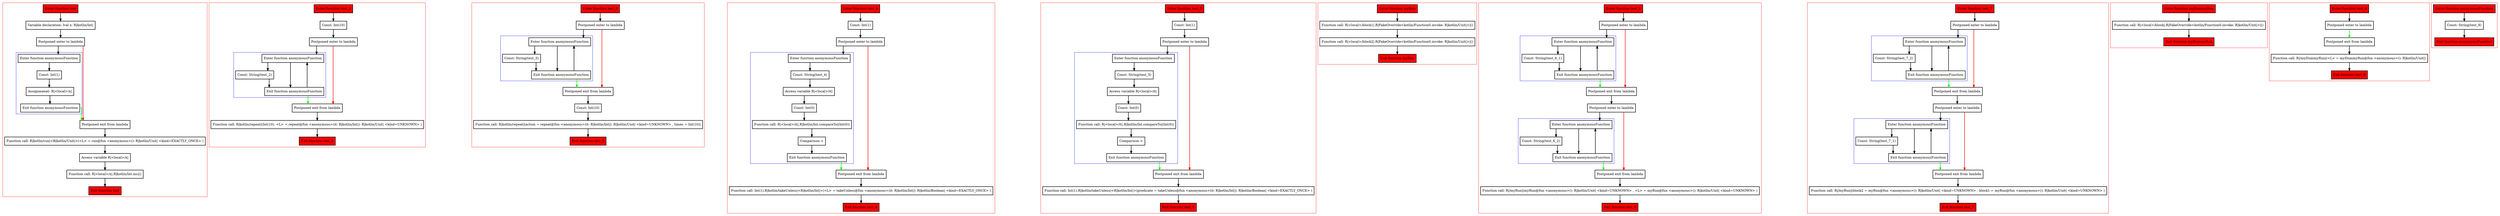 digraph callsInPlace_kt {
    graph [splines=ortho nodesep=3]
    node [shape=box penwidth=2]
    edge [penwidth=2]

    subgraph cluster_0 {
        color=red
        0 [label="Enter function test" style="filled" fillcolor=red];
        1 [label="Variable declaration: lval x: R|kotlin/Int|"];
        2 [label="Postponed enter to lambda"];
        subgraph cluster_1 {
            color=blue
            3 [label="Enter function anonymousFunction"];
            4 [label="Const: Int(1)"];
            5 [label="Assignmenet: R|<local>/x|"];
            6 [label="Exit function anonymousFunction"];
        }
        7 [label="Postponed exit from lambda"];
        8 [label="Function call: R|kotlin/run|<R|kotlin/Unit|>(<L> = run@fun <anonymous>(): R|kotlin/Unit| <kind=EXACTLY_ONCE> )"];
        9 [label="Access variable R|<local>/x|"];
        10 [label="Function call: R|<local>/x|.R|kotlin/Int.inc|()"];
        11 [label="Exit function test" style="filled" fillcolor=red];
    }

    0 -> {1};
    1 -> {2};
    2 -> {3};
    2 -> {7} [color=red];
    3 -> {4};
    4 -> {5};
    5 -> {6};
    6 -> {7} [color=green];
    7 -> {8};
    8 -> {9};
    9 -> {10};
    10 -> {11};

    subgraph cluster_2 {
        color=red
        12 [label="Enter function test_2" style="filled" fillcolor=red];
        13 [label="Const: Int(10)"];
        14 [label="Postponed enter to lambda"];
        subgraph cluster_3 {
            color=blue
            15 [label="Enter function anonymousFunction"];
            16 [label="Const: String(test_2)"];
            17 [label="Exit function anonymousFunction"];
        }
        18 [label="Postponed exit from lambda"];
        19 [label="Function call: R|kotlin/repeat|(Int(10), <L> = repeat@fun <anonymous>(it: R|kotlin/Int|): R|kotlin/Unit| <kind=UNKNOWN> )"];
        20 [label="Exit function test_2" style="filled" fillcolor=red];
    }

    12 -> {13};
    13 -> {14};
    14 -> {15};
    14 -> {18} [color=red];
    15 -> {17 16};
    16 -> {17};
    17 -> {15};
    17 -> {18} [color=green];
    18 -> {19};
    19 -> {20};

    subgraph cluster_4 {
        color=red
        21 [label="Enter function test_3" style="filled" fillcolor=red];
        22 [label="Postponed enter to lambda"];
        subgraph cluster_5 {
            color=blue
            23 [label="Enter function anonymousFunction"];
            24 [label="Const: String(test_3)"];
            25 [label="Exit function anonymousFunction"];
        }
        26 [label="Postponed exit from lambda"];
        27 [label="Const: Int(10)"];
        28 [label="Function call: R|kotlin/repeat|(action = repeat@fun <anonymous>(it: R|kotlin/Int|): R|kotlin/Unit| <kind=UNKNOWN> , times = Int(10))"];
        29 [label="Exit function test_3" style="filled" fillcolor=red];
    }

    21 -> {22};
    22 -> {23};
    22 -> {26} [color=red];
    23 -> {25 24};
    24 -> {25};
    25 -> {23};
    25 -> {26} [color=green];
    26 -> {27};
    27 -> {28};
    28 -> {29};

    subgraph cluster_6 {
        color=red
        30 [label="Enter function test_4" style="filled" fillcolor=red];
        31 [label="Const: Int(1)"];
        32 [label="Postponed enter to lambda"];
        subgraph cluster_7 {
            color=blue
            33 [label="Enter function anonymousFunction"];
            34 [label="Const: String(test_4)"];
            35 [label="Access variable R|<local>/it|"];
            36 [label="Const: Int(0)"];
            37 [label="Function call: R|<local>/it|.R|kotlin/Int.compareTo|(Int(0))"];
            38 [label="Comparison >"];
            39 [label="Exit function anonymousFunction"];
        }
        40 [label="Postponed exit from lambda"];
        41 [label="Function call: Int(1).R|kotlin/takeUnless|<R|kotlin/Int|>(<L> = takeUnless@fun <anonymous>(it: R|kotlin/Int|): R|kotlin/Boolean| <kind=EXACTLY_ONCE> )"];
        42 [label="Exit function test_4" style="filled" fillcolor=red];
    }

    30 -> {31};
    31 -> {32};
    32 -> {33};
    32 -> {40} [color=red];
    33 -> {34};
    34 -> {35};
    35 -> {36};
    36 -> {37};
    37 -> {38};
    38 -> {39};
    39 -> {40} [color=green];
    40 -> {41};
    41 -> {42};

    subgraph cluster_8 {
        color=red
        43 [label="Enter function test_5" style="filled" fillcolor=red];
        44 [label="Const: Int(1)"];
        45 [label="Postponed enter to lambda"];
        subgraph cluster_9 {
            color=blue
            46 [label="Enter function anonymousFunction"];
            47 [label="Const: String(test_5)"];
            48 [label="Access variable R|<local>/it|"];
            49 [label="Const: Int(0)"];
            50 [label="Function call: R|<local>/it|.R|kotlin/Int.compareTo|(Int(0))"];
            51 [label="Comparison >"];
            52 [label="Exit function anonymousFunction"];
        }
        53 [label="Postponed exit from lambda"];
        54 [label="Function call: Int(1).R|kotlin/takeUnless|<R|kotlin/Int|>(predicate = takeUnless@fun <anonymous>(it: R|kotlin/Int|): R|kotlin/Boolean| <kind=EXACTLY_ONCE> )"];
        55 [label="Exit function test_5" style="filled" fillcolor=red];
    }

    43 -> {44};
    44 -> {45};
    45 -> {46};
    45 -> {53} [color=red];
    46 -> {47};
    47 -> {48};
    48 -> {49};
    49 -> {50};
    50 -> {51};
    51 -> {52};
    52 -> {53} [color=green];
    53 -> {54};
    54 -> {55};

    subgraph cluster_10 {
        color=red
        56 [label="Enter function myRun" style="filled" fillcolor=red];
        57 [label="Function call: R|<local>/block1|.R|FakeOverride<kotlin/Function0.invoke: R|kotlin/Unit|>|()"];
        58 [label="Function call: R|<local>/block2|.R|FakeOverride<kotlin/Function0.invoke: R|kotlin/Unit|>|()"];
        59 [label="Exit function myRun" style="filled" fillcolor=red];
    }

    56 -> {57};
    57 -> {58};
    58 -> {59};

    subgraph cluster_11 {
        color=red
        60 [label="Enter function test_6" style="filled" fillcolor=red];
        61 [label="Postponed enter to lambda"];
        subgraph cluster_12 {
            color=blue
            62 [label="Enter function anonymousFunction"];
            63 [label="Const: String(test_6_1)"];
            64 [label="Exit function anonymousFunction"];
        }
        65 [label="Postponed exit from lambda"];
        66 [label="Postponed enter to lambda"];
        subgraph cluster_13 {
            color=blue
            67 [label="Enter function anonymousFunction"];
            68 [label="Const: String(test_6_2)"];
            69 [label="Exit function anonymousFunction"];
        }
        70 [label="Postponed exit from lambda"];
        71 [label="Function call: R|/myRun|(myRun@fun <anonymous>(): R|kotlin/Unit| <kind=UNKNOWN> , <L> = myRun@fun <anonymous>(): R|kotlin/Unit| <kind=UNKNOWN> )"];
        72 [label="Exit function test_6" style="filled" fillcolor=red];
    }

    60 -> {61};
    61 -> {62};
    61 -> {65} [color=red];
    62 -> {64 63};
    63 -> {64};
    64 -> {62};
    64 -> {65} [color=green];
    65 -> {66};
    66 -> {67};
    66 -> {70} [color=red];
    67 -> {69 68};
    68 -> {69};
    69 -> {67};
    69 -> {70} [color=green];
    70 -> {71};
    71 -> {72};

    subgraph cluster_14 {
        color=red
        73 [label="Enter function test_7" style="filled" fillcolor=red];
        74 [label="Postponed enter to lambda"];
        subgraph cluster_15 {
            color=blue
            75 [label="Enter function anonymousFunction"];
            76 [label="Const: String(test_7_2)"];
            77 [label="Exit function anonymousFunction"];
        }
        78 [label="Postponed exit from lambda"];
        79 [label="Postponed enter to lambda"];
        subgraph cluster_16 {
            color=blue
            80 [label="Enter function anonymousFunction"];
            81 [label="Const: String(test_7_1)"];
            82 [label="Exit function anonymousFunction"];
        }
        83 [label="Postponed exit from lambda"];
        84 [label="Function call: R|/myRun|(block2 = myRun@fun <anonymous>(): R|kotlin/Unit| <kind=UNKNOWN> , block1 = myRun@fun <anonymous>(): R|kotlin/Unit| <kind=UNKNOWN> )"];
        85 [label="Exit function test_7" style="filled" fillcolor=red];
    }

    73 -> {74};
    74 -> {75};
    74 -> {78} [color=red];
    75 -> {77 76};
    76 -> {77};
    77 -> {75};
    77 -> {78} [color=green];
    78 -> {79};
    79 -> {80};
    79 -> {83} [color=red];
    80 -> {82 81};
    81 -> {82};
    82 -> {80};
    82 -> {83} [color=green];
    83 -> {84};
    84 -> {85};

    subgraph cluster_17 {
        color=red
        86 [label="Enter function myDummyRun" style="filled" fillcolor=red];
        87 [label="Function call: R|<local>/block|.R|FakeOverride<kotlin/Function0.invoke: R|kotlin/Unit|>|()"];
        88 [label="Exit function myDummyRun" style="filled" fillcolor=red];
    }

    86 -> {87};
    87 -> {88};

    subgraph cluster_18 {
        color=red
        89 [label="Enter function test_8" style="filled" fillcolor=red];
        90 [label="Postponed enter to lambda"];
        91 [label="Postponed exit from lambda"];
        92 [label="Function call: R|/myDummyRun|(<L> = myDummyRun@fun <anonymous>(): R|kotlin/Unit|)"];
        93 [label="Exit function test_8" style="filled" fillcolor=red];
    }

    89 -> {90};
    90 -> {91 91} [color=green];
    91 -> {92};
    92 -> {93};

    subgraph cluster_19 {
        color=red
        94 [label="Enter function anonymousFunction" style="filled" fillcolor=red];
        95 [label="Const: String(test_8)"];
        96 [label="Exit function anonymousFunction" style="filled" fillcolor=red];
    }

    94 -> {95};
    95 -> {96};

}
